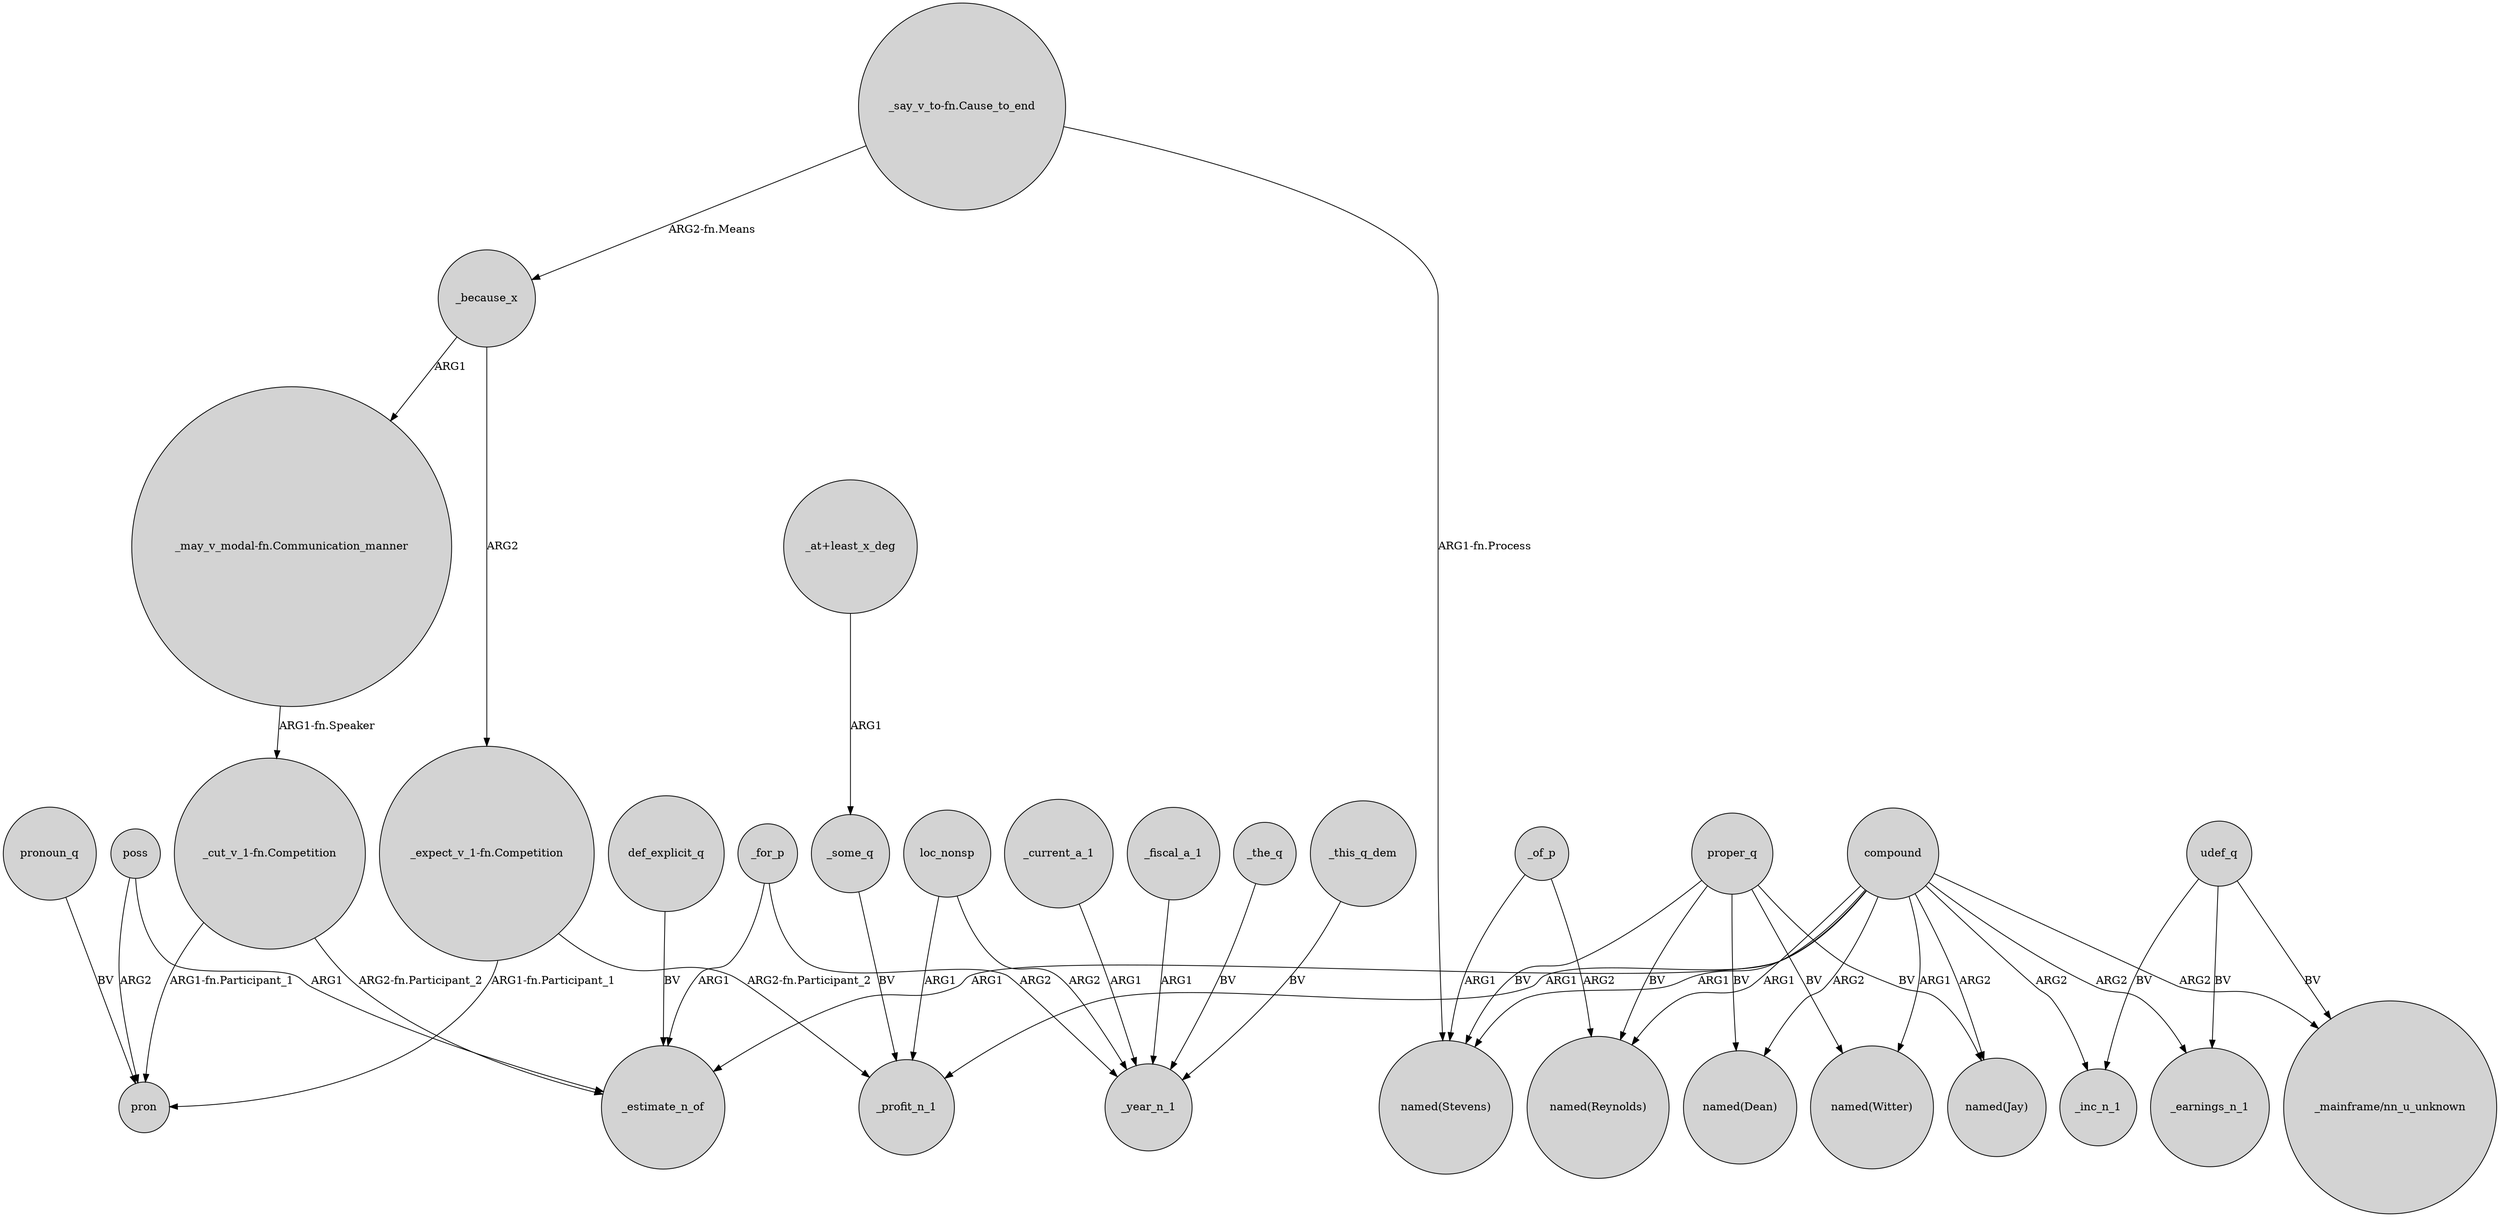 digraph {
	node [shape=circle style=filled]
	compound -> "named(Dean)" [label=ARG2]
	"_say_v_to-fn.Cause_to_end" -> _because_x [label="ARG2-fn.Means"]
	def_explicit_q -> _estimate_n_of [label=BV]
	_current_a_1 -> _year_n_1 [label=ARG1]
	"_may_v_modal-fn.Communication_manner" -> "_cut_v_1-fn.Competition" [label="ARG1-fn.Speaker"]
	poss -> _estimate_n_of [label=ARG1]
	"_at+least_x_deg" -> _some_q [label=ARG1]
	_fiscal_a_1 -> _year_n_1 [label=ARG1]
	loc_nonsp -> _profit_n_1 [label=ARG1]
	_of_p -> "named(Stevens)" [label=ARG1]
	_for_p -> _estimate_n_of [label=ARG1]
	_because_x -> "_expect_v_1-fn.Competition" [label=ARG2]
	"_say_v_to-fn.Cause_to_end" -> "named(Stevens)" [label="ARG1-fn.Process"]
	udef_q -> "_mainframe/nn_u_unknown" [label=BV]
	proper_q -> "named(Witter)" [label=BV]
	loc_nonsp -> _year_n_1 [label=ARG2]
	proper_q -> "named(Jay)" [label=BV]
	compound -> _earnings_n_1 [label=ARG2]
	pronoun_q -> pron [label=BV]
	"_cut_v_1-fn.Competition" -> pron [label="ARG1-fn.Participant_1"]
	"_expect_v_1-fn.Competition" -> pron [label="ARG1-fn.Participant_1"]
	udef_q -> _inc_n_1 [label=BV]
	poss -> pron [label=ARG2]
	compound -> _inc_n_1 [label=ARG2]
	udef_q -> _earnings_n_1 [label=BV]
	proper_q -> "named(Stevens)" [label=BV]
	_the_q -> _year_n_1 [label=BV]
	_some_q -> _profit_n_1 [label=BV]
	compound -> _profit_n_1 [label=ARG1]
	_this_q_dem -> _year_n_1 [label=BV]
	proper_q -> "named(Reynolds)" [label=BV]
	_because_x -> "_may_v_modal-fn.Communication_manner" [label=ARG1]
	compound -> _estimate_n_of [label=ARG1]
	compound -> "named(Jay)" [label=ARG2]
	compound -> "named(Reynolds)" [label=ARG1]
	_for_p -> _year_n_1 [label=ARG2]
	compound -> "_mainframe/nn_u_unknown" [label=ARG2]
	"_expect_v_1-fn.Competition" -> _profit_n_1 [label="ARG2-fn.Participant_2"]
	_of_p -> "named(Reynolds)" [label=ARG2]
	proper_q -> "named(Dean)" [label=BV]
	compound -> "named(Witter)" [label=ARG1]
	compound -> "named(Stevens)" [label=ARG1]
	"_cut_v_1-fn.Competition" -> _estimate_n_of [label="ARG2-fn.Participant_2"]
}
